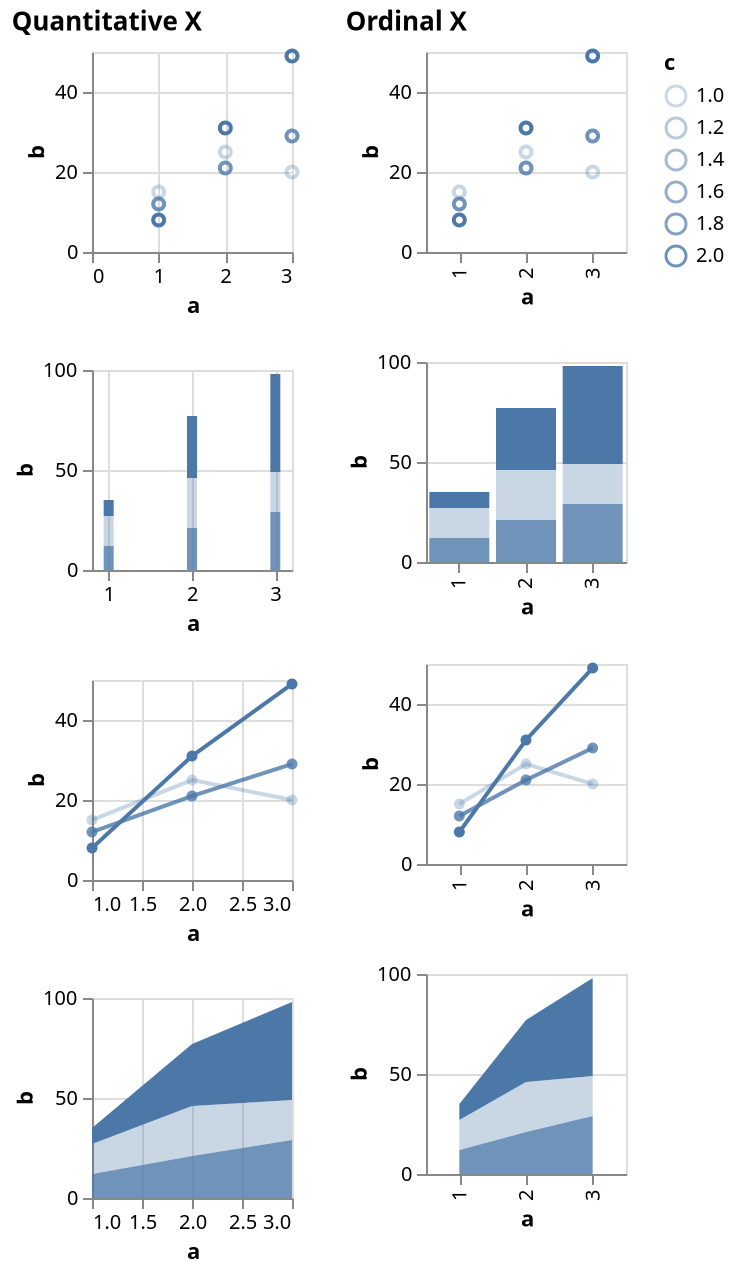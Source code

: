 {
  "$schema": "https://vega.github.io/schema/vega-lite/v6.json",
  "description": "Testing invalid",
  "data": {
    "values": [
      {"a": 1, "b": 15, "c": 1},
      {"a": 2, "b": 25, "c": 1},
      {"a": 3, "b": 20, "c": 1},
      {"a": 1, "b": 12, "c": 2},
      {"a": 2, "b": 21, "c": 2},
      {"a": 3, "b": 29, "c": 2},
      {"a": 1, "b": 8, "c": null},
      {"a": 2, "b": 31, "c": null},
      {"a": 3, "b": 49, "c": null}
    ]
  },
  "config": {"mark": {"invalid": "show", "tooltip": true}},
  "hconcat": [
    {
      "title": "Quantitative X",
      "vconcat": [
        {
          "width": 100,
          "height": 100,
          "mark": "point",
          "encoding": {
            "x": {"field": "a", "type": "quantitative"},
            "y": {"field": "b", "type": "quantitative"},
            "opacity": {"field": "c", "type": "quantitative"}
          }
        },
        {
          "width": 100,
          "height": 100,
          "mark": "bar",
          "encoding": {
            "x": {"field": "a", "type": "quantitative"},
            "y": {"field": "b", "type": "quantitative"},
            "opacity": {"field": "c", "type": "quantitative"}
          }
        },
        {
          "width": 100,
          "height": 100,
          "layer": [
            {
              "mark": "line",
              "encoding": {
                "x": {"field": "a", "type": "quantitative"},
                "y": {"field": "b", "type": "quantitative"},
                "opacity": {"field": "c", "type": "quantitative"}
              }
            },
            {
              "mark": {"type": "point", "opacity": 1, "filled": true},
              "encoding": {
                "x": {"field": "a", "type": "quantitative"},
                "y": {"field": "b", "type": "quantitative"},
                "opacity": {"field": "c", "type": "quantitative"}
              }
            }
          ]
        },
        {
          "width": 100,
          "height": 100,
          "mark": "area",
          "encoding": {
            "x": {"field": "a", "type": "quantitative"},
            "y": {"field": "b", "type": "quantitative"},
            "opacity": {"field": "c", "type": "quantitative"}
          }
        }
      ]
    },
    {
      "title": "Ordinal X",
      "vconcat": [
        {
          "width": 100,
          "height": 100,
          "mark": "point",
          "encoding": {
            "x": {"field": "a", "type": "ordinal"},
            "y": {"field": "b", "type": "quantitative"},
            "opacity": {"field": "c", "type": "quantitative"}
          }
        },
        {
          "width": 100,
          "height": 100,
          "mark": "bar",
          "encoding": {
            "x": {"field": "a", "type": "ordinal"},
            "y": {"field": "b", "type": "quantitative"},
            "opacity": {"field": "c", "type": "quantitative"}
          }
        },
        {
          "width": 100,
          "height": 100,
          "layer": [
            {
              "mark": "line",
              "encoding": {
                "x": {"field": "a", "type": "ordinal"},
                "y": {"field": "b", "type": "quantitative"},
                "opacity": {"field": "c", "type": "quantitative"}
              }
            },
            {
              "mark": {"type": "point", "opacity": 1, "filled": true},
              "encoding": {
                "x": {"field": "a", "type": "ordinal"},
                "y": {"field": "b", "type": "quantitative"},
                "opacity": {"field": "c", "type": "quantitative"}
              }
            }
          ]
        },
        {
          "width": 100,
          "height": 100,
          "mark": "area",
          "encoding": {
            "x": {"field": "a", "type": "ordinal"},
            "y": {"field": "b", "type": "quantitative"},
            "opacity": {"field": "c", "type": "quantitative"}
          }
        }
      ]
    }
  ]
}